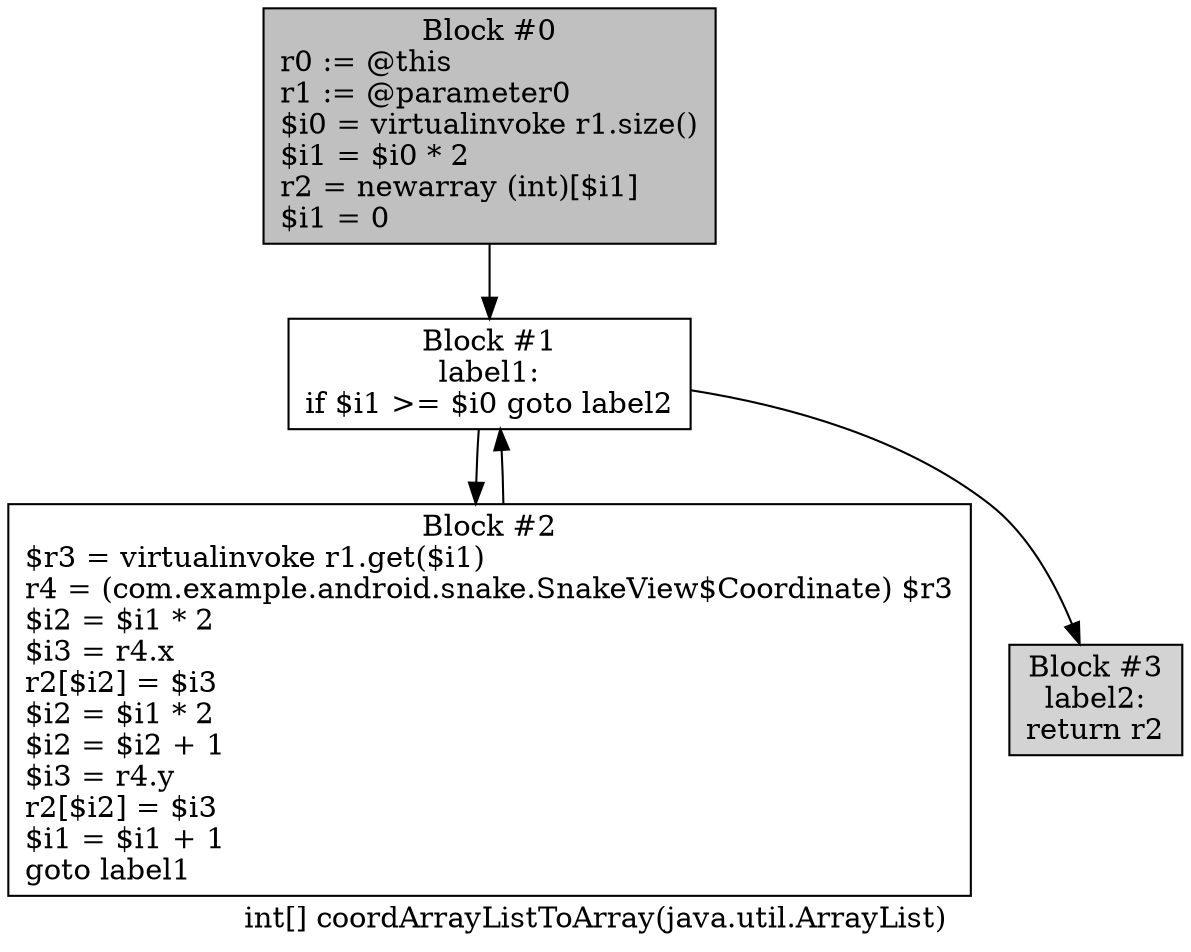 digraph "int[] coordArrayListToArray(java.util.ArrayList)" {
    label = "int[] coordArrayListToArray(java.util.ArrayList)";
    node [shape = box];
    "0" [style = filled,fillcolor = gray,label = "Block #0\nr0 := @this\lr1 := @parameter0\l$i0 = virtualinvoke r1.size()\l$i1 = $i0 * 2\lr2 = newarray (int)[$i1]\l$i1 = 0\l",];
    "1" [label = "Block #1\nlabel1:\nif $i1 >= $i0 goto label2\l",];
    "0" -> "1";
    "2" [label = "Block #2\n$r3 = virtualinvoke r1.get($i1)\lr4 = (com.example.android.snake.SnakeView$Coordinate) $r3\l$i2 = $i1 * 2\l$i3 = r4.x\lr2[$i2] = $i3\l$i2 = $i1 * 2\l$i2 = $i2 + 1\l$i3 = r4.y\lr2[$i2] = $i3\l$i1 = $i1 + 1\lgoto label1\l",];
    "1" -> "2";
    "3" [style = filled,fillcolor = lightgray,label = "Block #3\nlabel2:\nreturn r2\l",];
    "1" -> "3";
    "2" -> "1";
}

